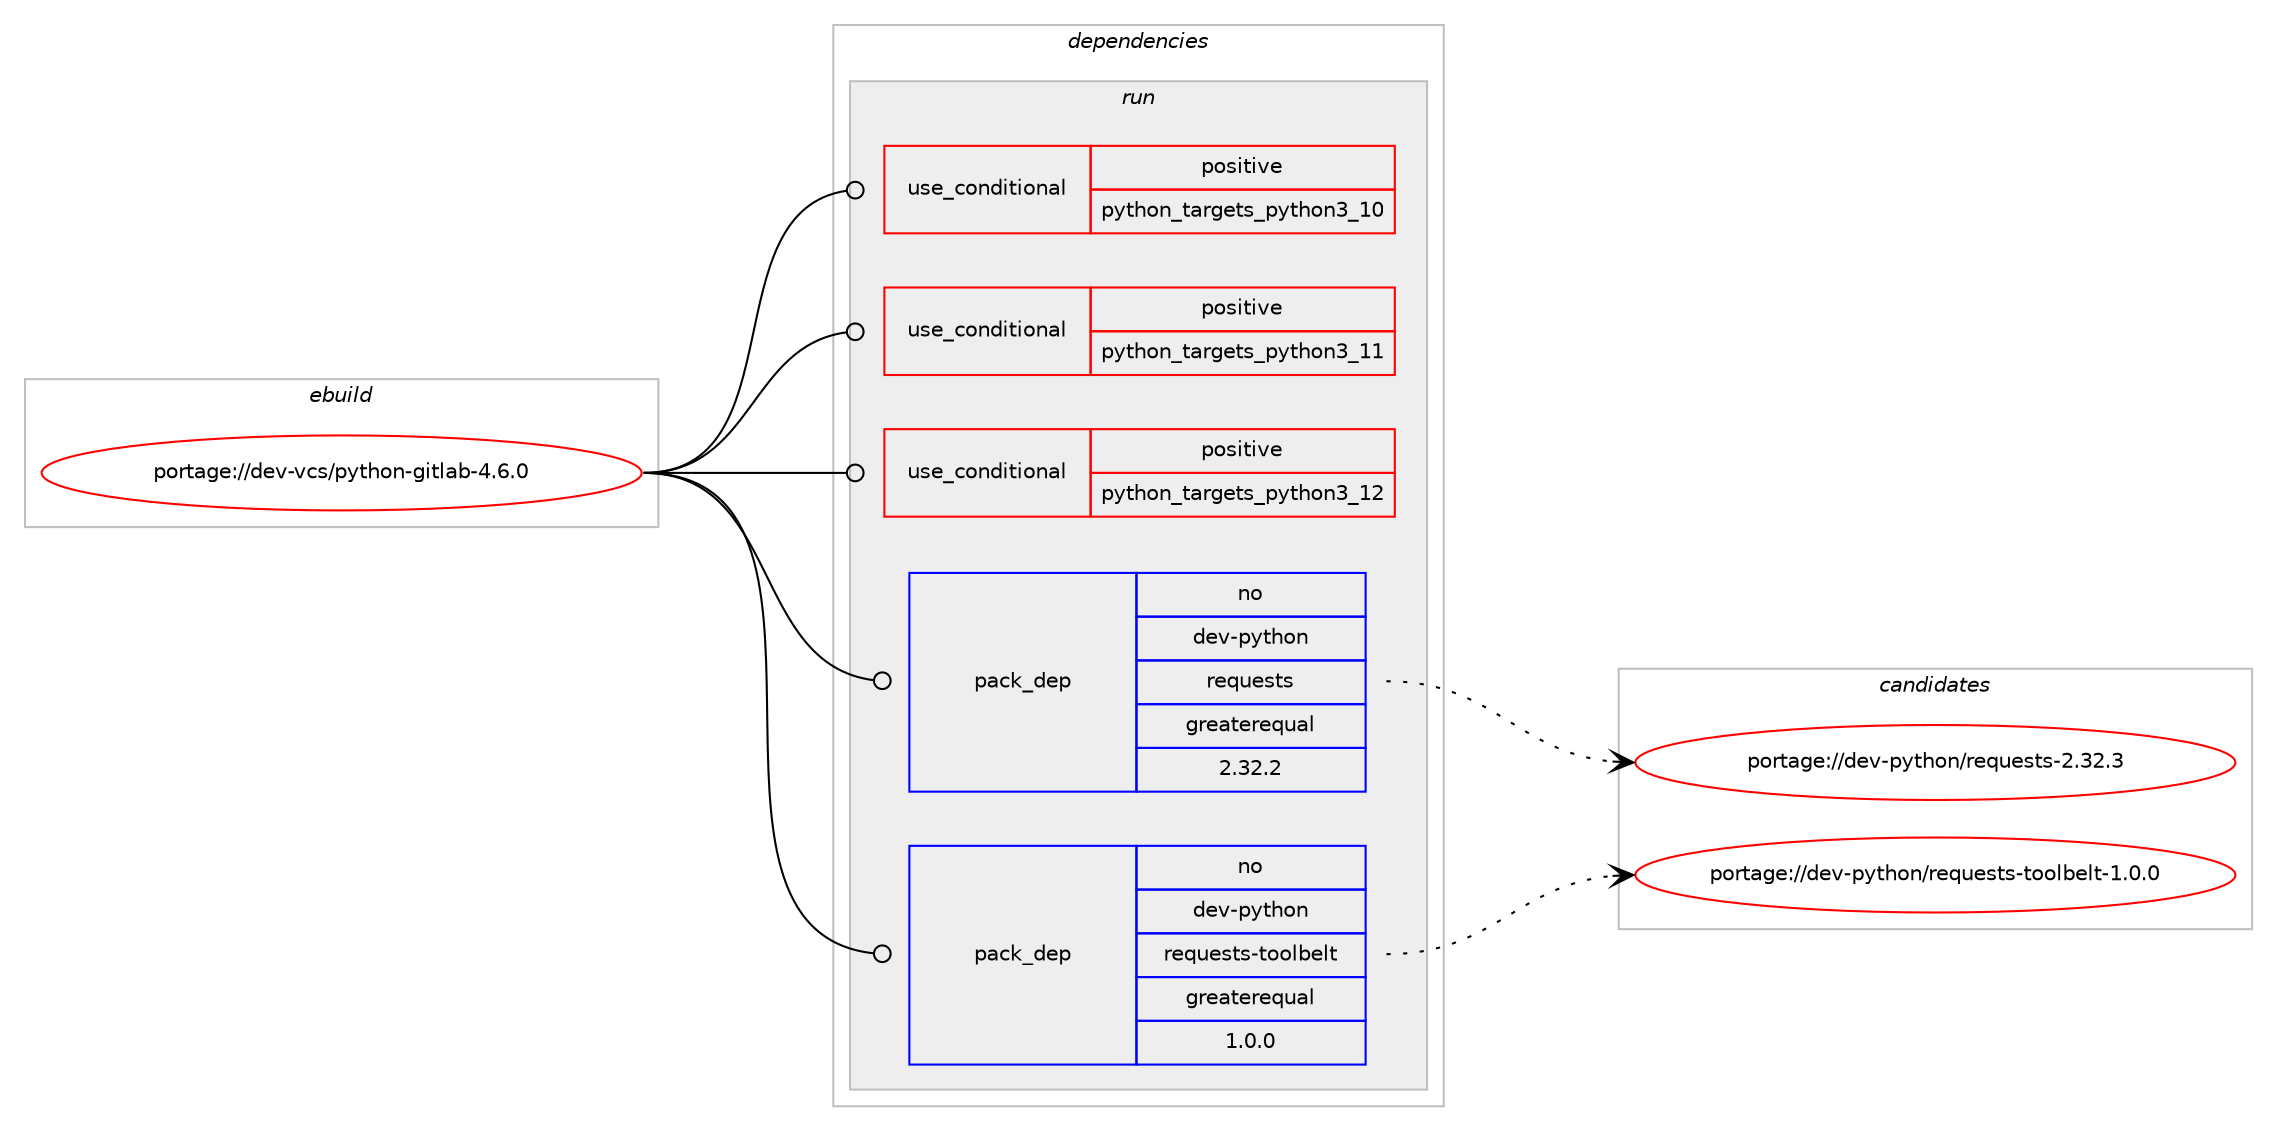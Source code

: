 digraph prolog {

# *************
# Graph options
# *************

newrank=true;
concentrate=true;
compound=true;
graph [rankdir=LR,fontname=Helvetica,fontsize=10,ranksep=1.5];#, ranksep=2.5, nodesep=0.2];
edge  [arrowhead=vee];
node  [fontname=Helvetica,fontsize=10];

# **********
# The ebuild
# **********

subgraph cluster_leftcol {
color=gray;
rank=same;
label=<<i>ebuild</i>>;
id [label="portage://dev-vcs/python-gitlab-4.6.0", color=red, width=4, href="../dev-vcs/python-gitlab-4.6.0.svg"];
}

# ****************
# The dependencies
# ****************

subgraph cluster_midcol {
color=gray;
label=<<i>dependencies</i>>;
subgraph cluster_compile {
fillcolor="#eeeeee";
style=filled;
label=<<i>compile</i>>;
}
subgraph cluster_compileandrun {
fillcolor="#eeeeee";
style=filled;
label=<<i>compile and run</i>>;
}
subgraph cluster_run {
fillcolor="#eeeeee";
style=filled;
label=<<i>run</i>>;
subgraph cond61189 {
dependency113649 [label=<<TABLE BORDER="0" CELLBORDER="1" CELLSPACING="0" CELLPADDING="4"><TR><TD ROWSPAN="3" CELLPADDING="10">use_conditional</TD></TR><TR><TD>positive</TD></TR><TR><TD>python_targets_python3_10</TD></TR></TABLE>>, shape=none, color=red];
# *** BEGIN UNKNOWN DEPENDENCY TYPE (TODO) ***
# dependency113649 -> package_dependency(portage://dev-vcs/python-gitlab-4.6.0,run,no,dev-lang,python,none,[,,],[slot(3.10)],[])
# *** END UNKNOWN DEPENDENCY TYPE (TODO) ***

}
id:e -> dependency113649:w [weight=20,style="solid",arrowhead="odot"];
subgraph cond61190 {
dependency113650 [label=<<TABLE BORDER="0" CELLBORDER="1" CELLSPACING="0" CELLPADDING="4"><TR><TD ROWSPAN="3" CELLPADDING="10">use_conditional</TD></TR><TR><TD>positive</TD></TR><TR><TD>python_targets_python3_11</TD></TR></TABLE>>, shape=none, color=red];
# *** BEGIN UNKNOWN DEPENDENCY TYPE (TODO) ***
# dependency113650 -> package_dependency(portage://dev-vcs/python-gitlab-4.6.0,run,no,dev-lang,python,none,[,,],[slot(3.11)],[])
# *** END UNKNOWN DEPENDENCY TYPE (TODO) ***

}
id:e -> dependency113650:w [weight=20,style="solid",arrowhead="odot"];
subgraph cond61191 {
dependency113651 [label=<<TABLE BORDER="0" CELLBORDER="1" CELLSPACING="0" CELLPADDING="4"><TR><TD ROWSPAN="3" CELLPADDING="10">use_conditional</TD></TR><TR><TD>positive</TD></TR><TR><TD>python_targets_python3_12</TD></TR></TABLE>>, shape=none, color=red];
# *** BEGIN UNKNOWN DEPENDENCY TYPE (TODO) ***
# dependency113651 -> package_dependency(portage://dev-vcs/python-gitlab-4.6.0,run,no,dev-lang,python,none,[,,],[slot(3.12)],[])
# *** END UNKNOWN DEPENDENCY TYPE (TODO) ***

}
id:e -> dependency113651:w [weight=20,style="solid",arrowhead="odot"];
subgraph pack51016 {
dependency113652 [label=<<TABLE BORDER="0" CELLBORDER="1" CELLSPACING="0" CELLPADDING="4" WIDTH="220"><TR><TD ROWSPAN="6" CELLPADDING="30">pack_dep</TD></TR><TR><TD WIDTH="110">no</TD></TR><TR><TD>dev-python</TD></TR><TR><TD>requests</TD></TR><TR><TD>greaterequal</TD></TR><TR><TD>2.32.2</TD></TR></TABLE>>, shape=none, color=blue];
}
id:e -> dependency113652:w [weight=20,style="solid",arrowhead="odot"];
subgraph pack51017 {
dependency113653 [label=<<TABLE BORDER="0" CELLBORDER="1" CELLSPACING="0" CELLPADDING="4" WIDTH="220"><TR><TD ROWSPAN="6" CELLPADDING="30">pack_dep</TD></TR><TR><TD WIDTH="110">no</TD></TR><TR><TD>dev-python</TD></TR><TR><TD>requests-toolbelt</TD></TR><TR><TD>greaterequal</TD></TR><TR><TD>1.0.0</TD></TR></TABLE>>, shape=none, color=blue];
}
id:e -> dependency113653:w [weight=20,style="solid",arrowhead="odot"];
}
}

# **************
# The candidates
# **************

subgraph cluster_choices {
rank=same;
color=gray;
label=<<i>candidates</i>>;

subgraph choice51016 {
color=black;
nodesep=1;
choice100101118451121211161041111104711410111311710111511611545504651504651 [label="portage://dev-python/requests-2.32.3", color=red, width=4,href="../dev-python/requests-2.32.3.svg"];
dependency113652:e -> choice100101118451121211161041111104711410111311710111511611545504651504651:w [style=dotted,weight="100"];
}
subgraph choice51017 {
color=black;
nodesep=1;
choice10010111845112121116104111110471141011131171011151161154511611111110898101108116454946484648 [label="portage://dev-python/requests-toolbelt-1.0.0", color=red, width=4,href="../dev-python/requests-toolbelt-1.0.0.svg"];
dependency113653:e -> choice10010111845112121116104111110471141011131171011151161154511611111110898101108116454946484648:w [style=dotted,weight="100"];
}
}

}
